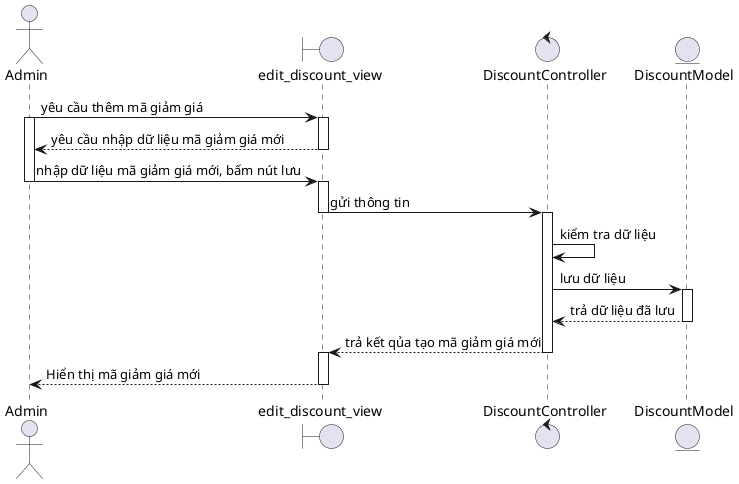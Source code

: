 @startuml
actor Admin
boundary edit_discount_view
control DiscountController
entity DiscountModel

Admin -> edit_discount_view : yêu cầu thêm mã giảm giá
activate Admin
activate edit_discount_view
edit_discount_view --> Admin :yêu cầu nhập dữ liệu mã giảm giá mới
deactivate edit_discount_view
Admin -> edit_discount_view : nhập dữ liệu mã giảm giá mới, bấm nút lưu
deactivate Admin
activate edit_discount_view
edit_discount_view -> DiscountController: gửi thông tin
deactivate edit_discount_view
activate DiscountController
DiscountController -> DiscountController : kiểm tra dữ liệu
DiscountController -> DiscountModel : lưu dữ liệu
activate DiscountModel
DiscountModel --> DiscountController : trả dữ liệu đã lưu
deactivate DiscountModel
DiscountController --> edit_discount_view: trả kết qủa tạo mã giảm giá mới
deactivate DiscountController
activate edit_discount_view
edit_discount_view --> Admin: Hiển thị mã giảm giá mới
deactivate edit_discount_view

@enduml